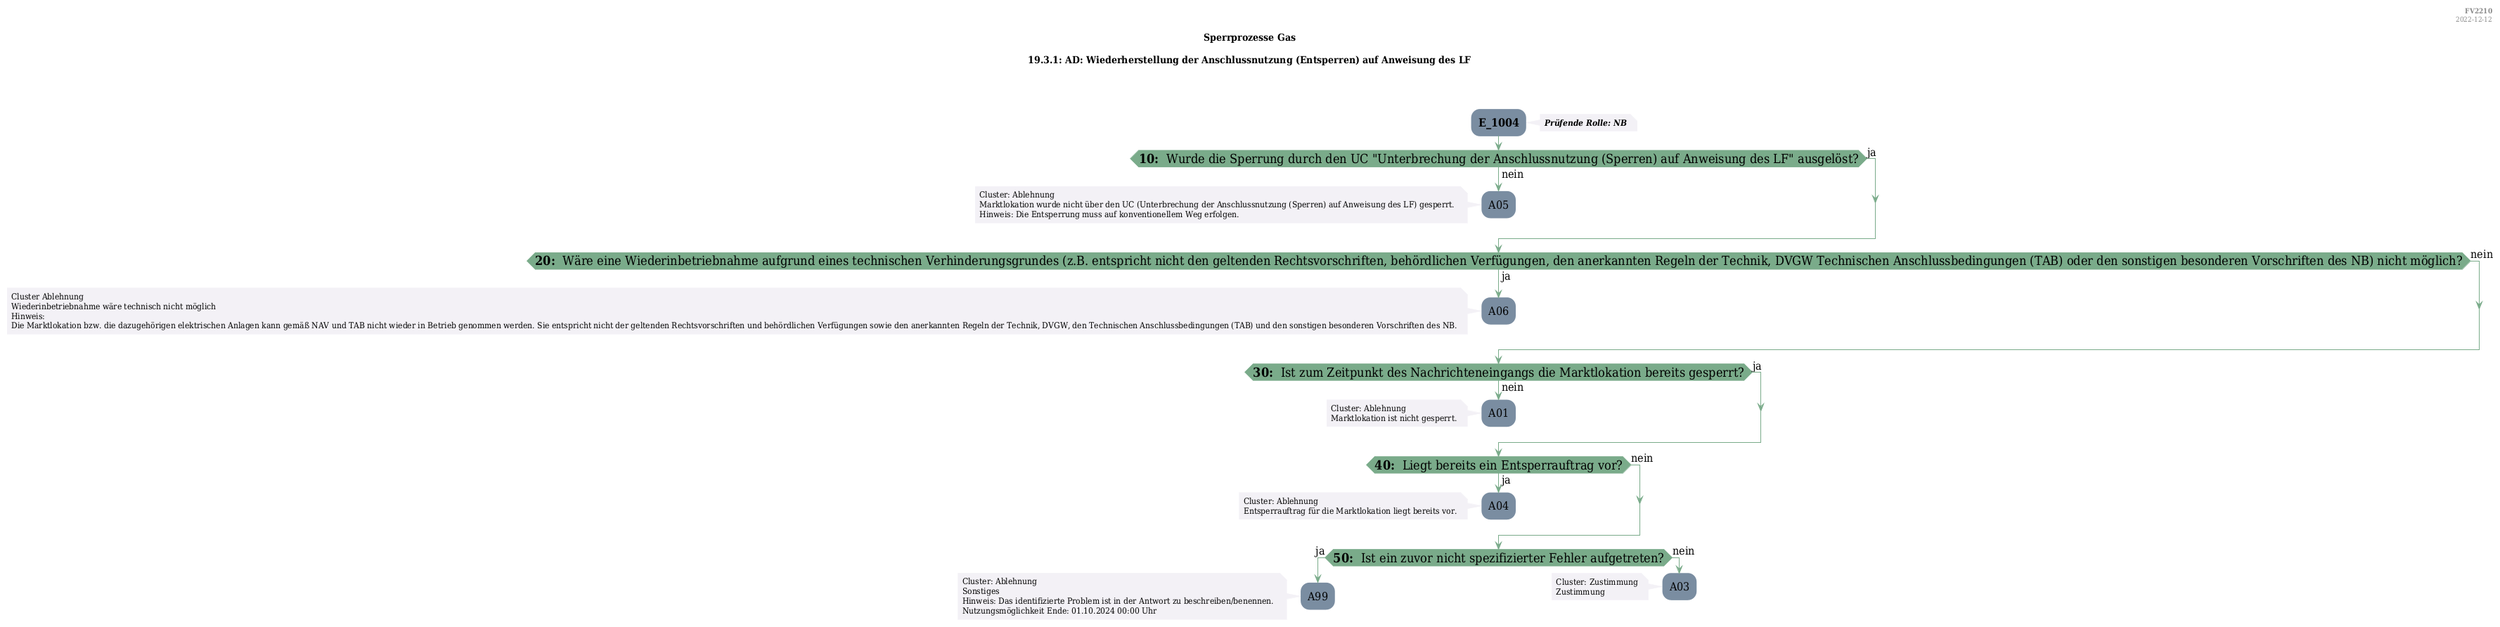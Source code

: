 @startuml
skinparam Shadowing false
skinparam NoteBorderColor #f3f1f6
skinparam NoteBackgroundColor #f3f1f6
skinparam NoteFontSize 12
skinparam ActivityBorderColor none
skinparam ActivityBackgroundColor #7a8da1
skinparam ActivityFontSize 16
skinparam ArrowColor #7aab8a
skinparam ArrowFontSize 16
skinparam ActivityDiamondBackgroundColor #7aab8a
skinparam ActivityDiamondBorderColor #7aab8a
skinparam ActivityDiamondFontSize 18
skinparam defaultFontName DejaVu Serif Condensed
skinparam ActivityEndColor #669580

header
<b>FV2210
2022-12-12
endheader

title
Sperrprozesse Gas

19.3.1: AD: Wiederherstellung der Anschlussnutzung (Entsperren) auf Anweisung des LF



end title
:<b>E_1004</b>;
note right
<b><i>Prüfende Rolle: NB
end note

if (<b>10: </b> Wurde die Sperrung durch den UC "Unterbrechung der Anschlussnutzung (Sperren&#41; auf Anweisung des LF" ausgelöst?) then (ja)
else (nein)
    :A05;
    note left
        Cluster: Ablehnung
        Marktlokation wurde nicht über den UC (Unterbrechung der Anschlussnutzung (Sperren&#41; auf Anweisung des LF&#41; gesperrt. 
        Hinweis: Die Entsperrung muss auf konventionellem Weg erfolgen.
    endnote
    kill;
endif
if (<b>20: </b> Wäre eine Wiederinbetriebnahme aufgrund eines technischen Verhinderungsgrundes (z.B. entspricht nicht den geltenden Rechtsvorschriften, behördlichen Verfügungen, den anerkannten Regeln der Technik, DVGW Technischen Anschlussbedingungen (TAB&#41; oder den sonstigen besonderen Vorschriften des NB&#41; nicht möglich?) then (ja)
    :A06;
    note left
        Cluster Ablehnung
        Wiederinbetriebnahme wäre technisch nicht möglich
        Hinweis:
        Die Marktlokation bzw. die dazugehörigen elektrischen Anlagen kann gemäß NAV und TAB nicht wieder in Betrieb genommen werden. Sie entspricht nicht der geltenden Rechtsvorschriften und behördlichen Verfügungen sowie den anerkannten Regeln der Technik, DVGW, den Technischen Anschlussbedingungen (TAB&#41; und den sonstigen besonderen Vorschriften des NB.
    endnote
    kill;
else (nein)
endif
if (<b>30: </b> Ist zum Zeitpunkt des Nachrichteneingangs die Marktlokation bereits gesperrt?) then (ja)
else (nein)
    :A01;
    note left
        Cluster: Ablehnung
        Marktlokation ist nicht gesperrt.
    endnote
    kill;
endif
if (<b>40: </b> Liegt bereits ein Entsperrauftrag vor?) then (ja)
    :A04;
    note left
        Cluster: Ablehnung
        Entsperrauftrag für die Marktlokation liegt bereits vor.
    endnote
    kill;
else (nein)
endif
if (<b>50: </b> Ist ein zuvor nicht spezifizierter Fehler aufgetreten?) then (ja)
    :A99;
    note left
        Cluster: Ablehnung
        Sonstiges
        Hinweis: Das identifizierte Problem ist in der Antwort zu beschreiben/benennen. 
        Nutzungsmöglichkeit Ende: 01.10.2024 00:00 Uhr
    endnote
    kill;
else (nein)
    :A03;
    note left
        Cluster: Zustimmung
        Zustimmung
    endnote
    kill;
endif

@enduml

